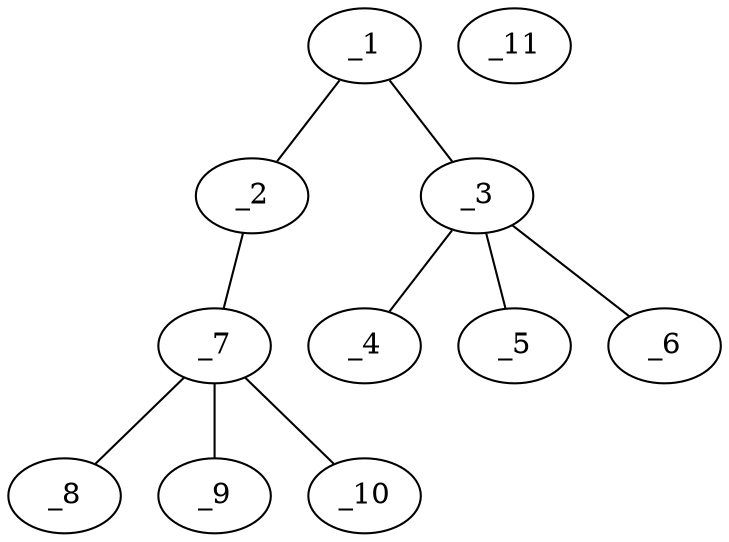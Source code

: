 graph molid666677 {
	_1	 [charge=0,
		chem=1,
		symbol="C  ",
		x="3.7321",
		y="0.25"];
	_2	 [charge=0,
		chem=1,
		symbol="C  ",
		x="4.5981",
		y="-0.25"];
	_1 -- _2	 [valence=2];
	_3	 [charge=0,
		chem=6,
		symbol="P  ",
		x="2.866",
		y="-0.25"];
	_1 -- _3	 [valence=1];
	_7	 [charge=0,
		chem=1,
		symbol="C  ",
		x="5.4641",
		y="0.25"];
	_2 -- _7	 [valence=1];
	_4	 [charge=0,
		chem=2,
		symbol="O  ",
		x=2,
		y="-0.75"];
	_3 -- _4	 [valence=2];
	_5	 [charge=0,
		chem=2,
		symbol="O  ",
		x="3.366",
		y="-1.116"];
	_3 -- _5	 [valence=1];
	_6	 [charge=0,
		chem=2,
		symbol="O  ",
		x="2.366",
		y="0.616"];
	_3 -- _6	 [valence=1];
	_8	 [charge=0,
		chem=1,
		symbol="C  ",
		x="6.3301",
		y="0.75"];
	_7 -- _8	 [valence=1];
	_9	 [charge=0,
		chem=1,
		symbol="C  ",
		x="4.9641",
		y="1.116"];
	_7 -- _9	 [valence=1];
	_10	 [charge=0,
		chem=2,
		symbol="O  ",
		x="5.9641",
		y="-0.616"];
	_7 -- _10	 [valence=1];
	_11	 [charge=0,
		chem=39,
		symbol="K  ",
		x="8.3301",
		y=0];
}
